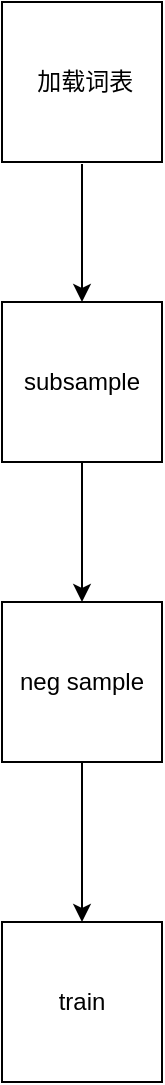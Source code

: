<mxfile version="14.5.10" type="github">
  <diagram id="bcnGLO_yINpT_G3QC6Cx" name="Page-1">
    <mxGraphModel dx="946" dy="576" grid="1" gridSize="10" guides="1" tooltips="1" connect="1" arrows="1" fold="1" page="1" pageScale="1" pageWidth="827" pageHeight="1169" math="0" shadow="0">
      <root>
        <mxCell id="0" />
        <mxCell id="1" parent="0" />
        <mxCell id="324sZorUiJekJ33vKtpO-1" value="&amp;nbsp;加载词表" style="whiteSpace=wrap;html=1;aspect=fixed;" vertex="1" parent="1">
          <mxGeometry x="190" y="50" width="80" height="80" as="geometry" />
        </mxCell>
        <mxCell id="324sZorUiJekJ33vKtpO-2" value="" style="endArrow=classic;html=1;entryX=0.5;entryY=0;entryDx=0;entryDy=0;" edge="1" parent="1" target="324sZorUiJekJ33vKtpO-3">
          <mxGeometry width="50" height="50" relative="1" as="geometry">
            <mxPoint x="230" y="131" as="sourcePoint" />
            <mxPoint x="224" y="200" as="targetPoint" />
          </mxGeometry>
        </mxCell>
        <mxCell id="324sZorUiJekJ33vKtpO-3" value="subsample" style="whiteSpace=wrap;html=1;aspect=fixed;" vertex="1" parent="1">
          <mxGeometry x="190" y="200" width="80" height="80" as="geometry" />
        </mxCell>
        <mxCell id="324sZorUiJekJ33vKtpO-4" value="" style="endArrow=classic;html=1;entryX=0.5;entryY=0;entryDx=0;entryDy=0;" edge="1" parent="1" target="324sZorUiJekJ33vKtpO-5">
          <mxGeometry width="50" height="50" relative="1" as="geometry">
            <mxPoint x="230" y="280" as="sourcePoint" />
            <mxPoint x="280" y="230" as="targetPoint" />
          </mxGeometry>
        </mxCell>
        <mxCell id="324sZorUiJekJ33vKtpO-5" value="neg sample" style="whiteSpace=wrap;html=1;aspect=fixed;" vertex="1" parent="1">
          <mxGeometry x="190" y="350" width="80" height="80" as="geometry" />
        </mxCell>
        <mxCell id="324sZorUiJekJ33vKtpO-6" value="train" style="whiteSpace=wrap;html=1;aspect=fixed;" vertex="1" parent="1">
          <mxGeometry x="190" y="510" width="80" height="80" as="geometry" />
        </mxCell>
        <mxCell id="324sZorUiJekJ33vKtpO-7" value="" style="endArrow=classic;html=1;exitX=0.5;exitY=1;exitDx=0;exitDy=0;entryX=0.5;entryY=0;entryDx=0;entryDy=0;" edge="1" parent="1" source="324sZorUiJekJ33vKtpO-5" target="324sZorUiJekJ33vKtpO-6">
          <mxGeometry width="50" height="50" relative="1" as="geometry">
            <mxPoint x="390" y="530" as="sourcePoint" />
            <mxPoint x="440" y="480" as="targetPoint" />
          </mxGeometry>
        </mxCell>
      </root>
    </mxGraphModel>
  </diagram>
</mxfile>
